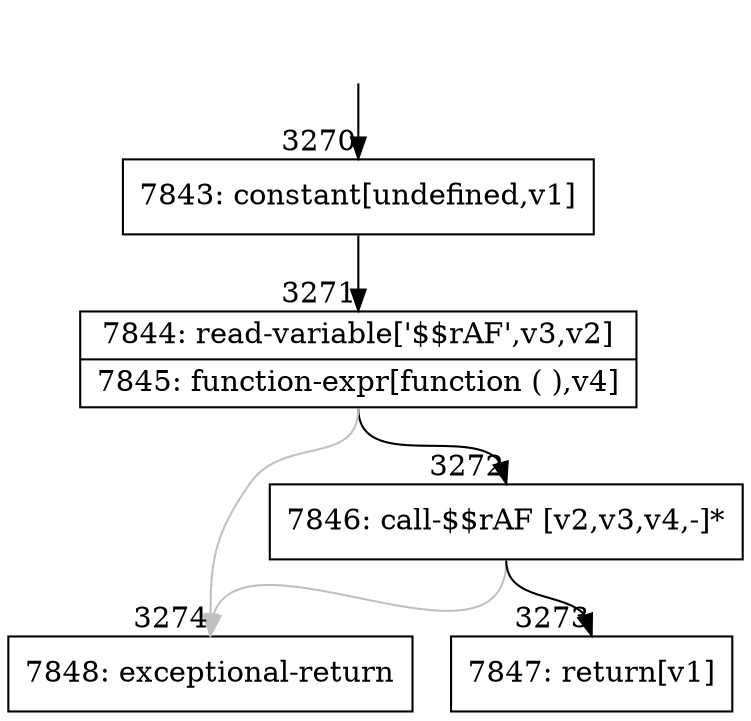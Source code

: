 digraph {
rankdir="TD"
BB_entry268[shape=none,label=""];
BB_entry268 -> BB3270 [tailport=s, headport=n, headlabel="    3270"]
BB3270 [shape=record label="{7843: constant[undefined,v1]}" ] 
BB3270 -> BB3271 [tailport=s, headport=n, headlabel="      3271"]
BB3271 [shape=record label="{7844: read-variable['$$rAF',v3,v2]|7845: function-expr[function ( ),v4]}" ] 
BB3271 -> BB3272 [tailport=s, headport=n, headlabel="      3272"]
BB3271 -> BB3274 [tailport=s, headport=n, color=gray, headlabel="      3274"]
BB3272 [shape=record label="{7846: call-$$rAF [v2,v3,v4,-]*}" ] 
BB3272 -> BB3273 [tailport=s, headport=n, headlabel="      3273"]
BB3272 -> BB3274 [tailport=s, headport=n, color=gray]
BB3273 [shape=record label="{7847: return[v1]}" ] 
BB3274 [shape=record label="{7848: exceptional-return}" ] 
//#$~ 4817
}
